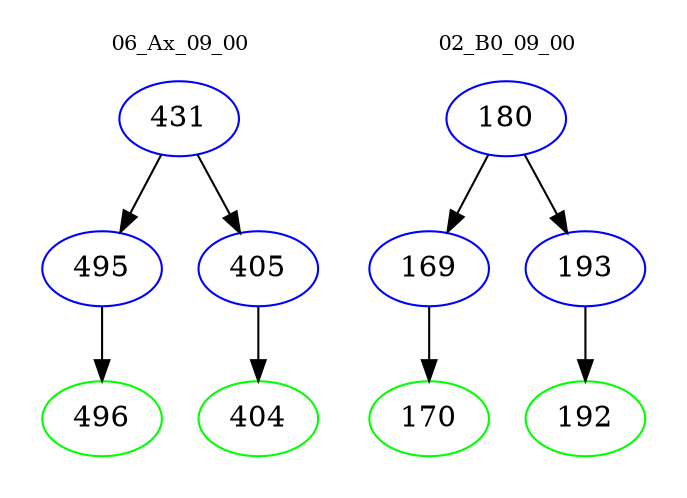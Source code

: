 digraph{
subgraph cluster_0 {
color = white
label = "06_Ax_09_00";
fontsize=10;
T0_431 [label="431", color="blue"]
T0_431 -> T0_495 [color="black"]
T0_495 [label="495", color="blue"]
T0_495 -> T0_496 [color="black"]
T0_496 [label="496", color="green"]
T0_431 -> T0_405 [color="black"]
T0_405 [label="405", color="blue"]
T0_405 -> T0_404 [color="black"]
T0_404 [label="404", color="green"]
}
subgraph cluster_1 {
color = white
label = "02_B0_09_00";
fontsize=10;
T1_180 [label="180", color="blue"]
T1_180 -> T1_169 [color="black"]
T1_169 [label="169", color="blue"]
T1_169 -> T1_170 [color="black"]
T1_170 [label="170", color="green"]
T1_180 -> T1_193 [color="black"]
T1_193 [label="193", color="blue"]
T1_193 -> T1_192 [color="black"]
T1_192 [label="192", color="green"]
}
}
